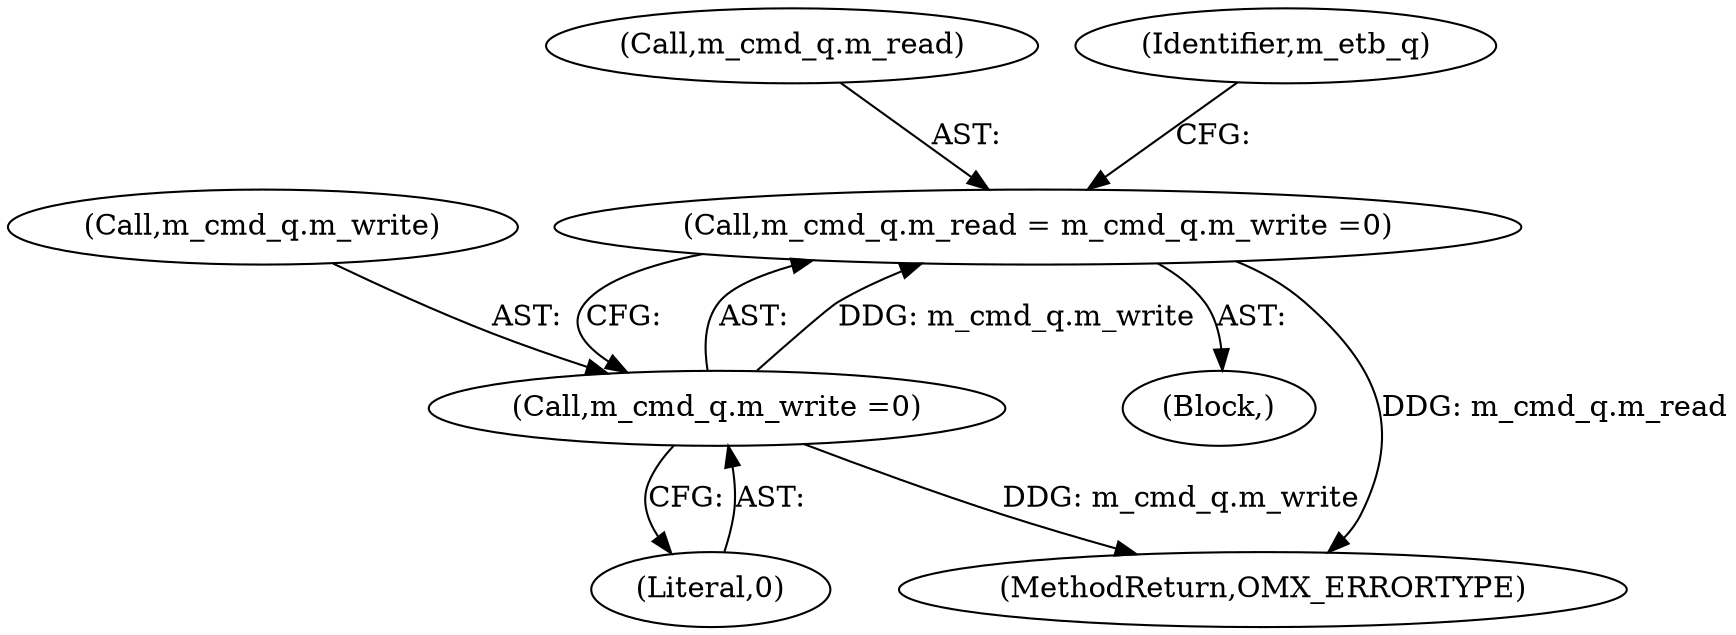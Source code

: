 digraph "0_Android_46e305be6e670a5a0041b0b4861122a0f1aabefa@API" {
"1000312" [label="(Call,m_cmd_q.m_read = m_cmd_q.m_write =0)"];
"1000316" [label="(Call,m_cmd_q.m_write =0)"];
"1000320" [label="(Literal,0)"];
"1000104" [label="(Block,)"];
"1000313" [label="(Call,m_cmd_q.m_read)"];
"1000323" [label="(Identifier,m_etb_q)"];
"1000374" [label="(MethodReturn,OMX_ERRORTYPE)"];
"1000316" [label="(Call,m_cmd_q.m_write =0)"];
"1000317" [label="(Call,m_cmd_q.m_write)"];
"1000312" [label="(Call,m_cmd_q.m_read = m_cmd_q.m_write =0)"];
"1000312" -> "1000104"  [label="AST: "];
"1000312" -> "1000316"  [label="CFG: "];
"1000313" -> "1000312"  [label="AST: "];
"1000316" -> "1000312"  [label="AST: "];
"1000323" -> "1000312"  [label="CFG: "];
"1000312" -> "1000374"  [label="DDG: m_cmd_q.m_read"];
"1000316" -> "1000312"  [label="DDG: m_cmd_q.m_write"];
"1000316" -> "1000320"  [label="CFG: "];
"1000317" -> "1000316"  [label="AST: "];
"1000320" -> "1000316"  [label="AST: "];
"1000316" -> "1000374"  [label="DDG: m_cmd_q.m_write"];
}
